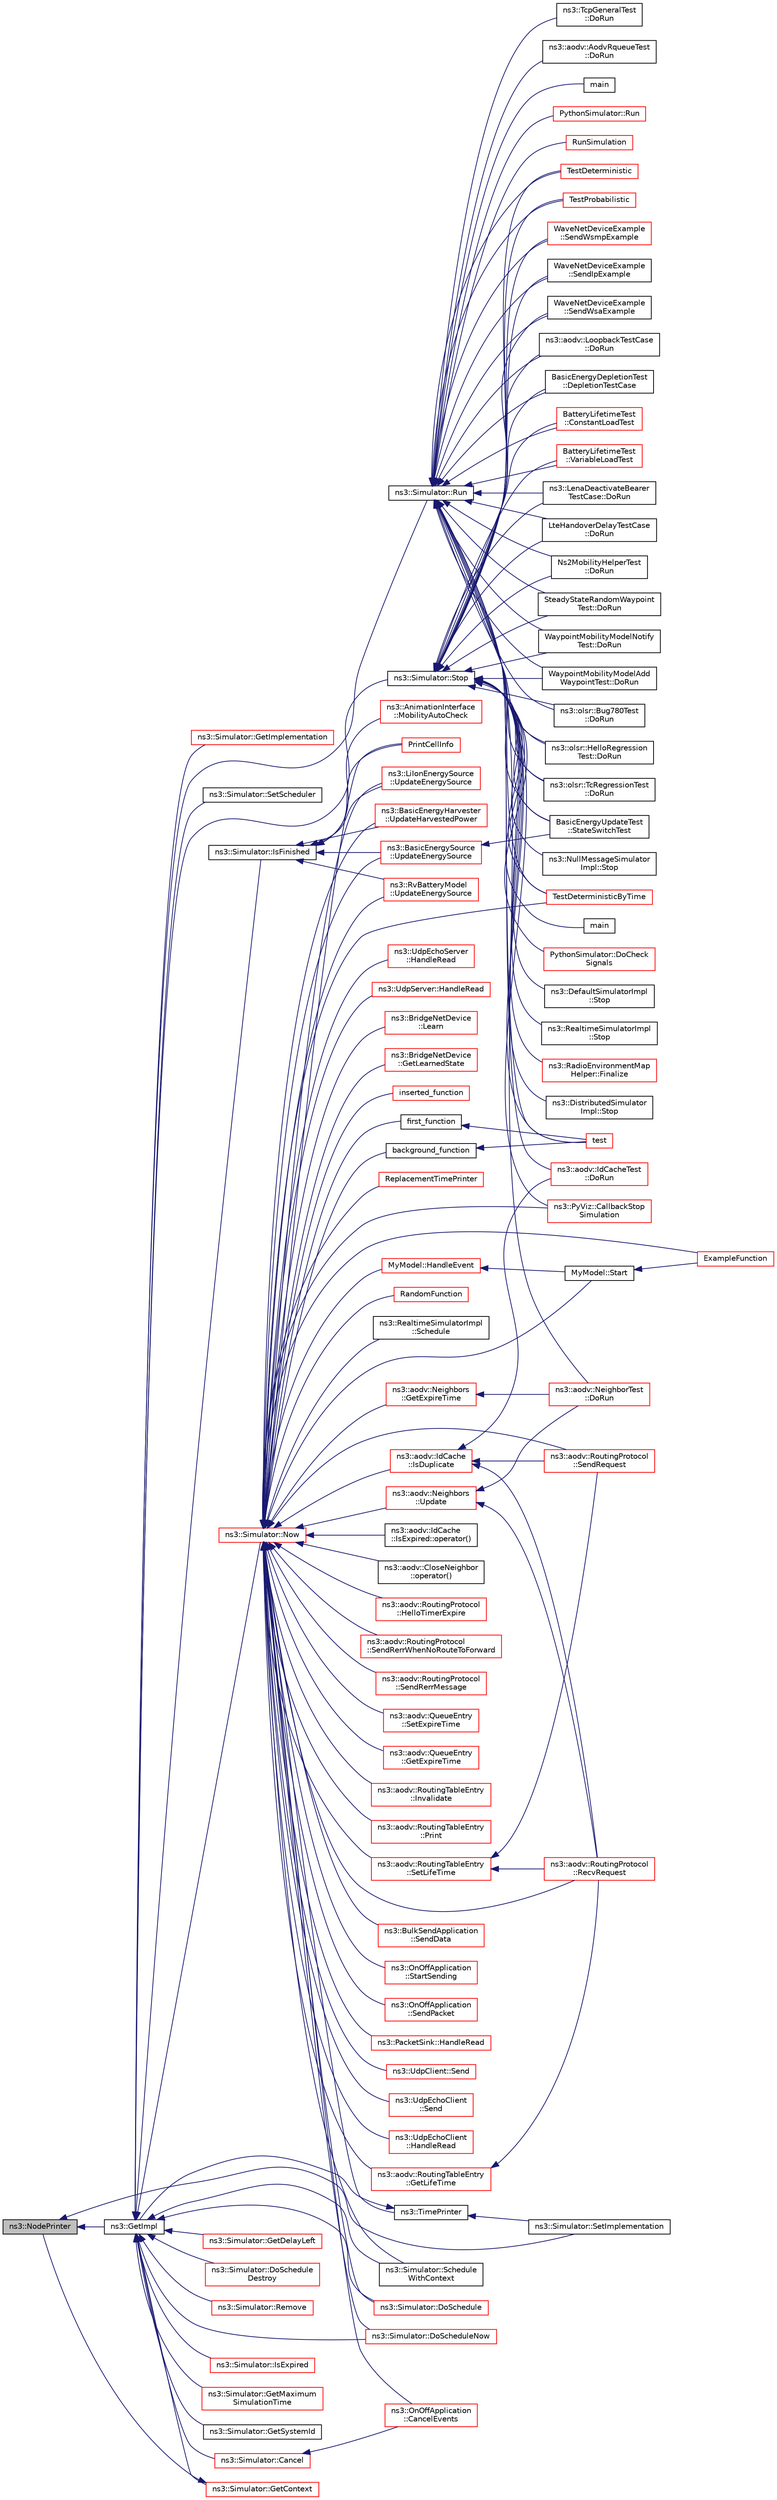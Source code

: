 digraph "ns3::NodePrinter"
{
  edge [fontname="Helvetica",fontsize="10",labelfontname="Helvetica",labelfontsize="10"];
  node [fontname="Helvetica",fontsize="10",shape=record];
  rankdir="LR";
  Node1 [label="ns3::NodePrinter",height=0.2,width=0.4,color="black", fillcolor="grey75", style="filled", fontcolor="black"];
  Node1 -> Node2 [dir="back",color="midnightblue",fontsize="10",style="solid"];
  Node2 [label="ns3::GetImpl",height=0.2,width=0.4,color="black", fillcolor="white", style="filled",URL="$d4/d8b/group__simulator.html#ga42eb4eddad41528d4d99794a3dae3fd0",tooltip="Get the SimulatorImpl singleton. "];
  Node2 -> Node3 [dir="back",color="midnightblue",fontsize="10",style="solid"];
  Node3 [label="ns3::Simulator::SetScheduler",height=0.2,width=0.4,color="black", fillcolor="white", style="filled",URL="$d7/deb/classns3_1_1Simulator.html#a926ae3f3fc64b7ca23460a0bae02acd4",tooltip="Set the scheduler type with an ObjectFactory. "];
  Node2 -> Node4 [dir="back",color="midnightblue",fontsize="10",style="solid"];
  Node4 [label="ns3::Simulator::IsFinished",height=0.2,width=0.4,color="black", fillcolor="white", style="filled",URL="$d7/deb/classns3_1_1Simulator.html#aa8c662d04480705d09b3d65b4dea9d2f"];
  Node4 -> Node5 [dir="back",color="midnightblue",fontsize="10",style="solid"];
  Node5 [label="PrintCellInfo",height=0.2,width=0.4,color="red", fillcolor="white", style="filled",URL="$df/d15/examples_2li-ion-energy-source_8cc.html#a5a233214e03143292862c2a936b073eb"];
  Node4 -> Node6 [dir="back",color="midnightblue",fontsize="10",style="solid"];
  Node6 [label="ns3::LiIonEnergySource\l::UpdateEnergySource",height=0.2,width=0.4,color="red", fillcolor="white", style="filled",URL="$dd/d9d/classns3_1_1LiIonEnergySource.html#a189ac70234f5af2d1b1457ea43bd1b9f"];
  Node4 -> Node7 [dir="back",color="midnightblue",fontsize="10",style="solid"];
  Node7 [label="ns3::BasicEnergyHarvester\l::UpdateHarvestedPower",height=0.2,width=0.4,color="red", fillcolor="white", style="filled",URL="$d5/df9/classns3_1_1BasicEnergyHarvester.html#aa1a0d934e9024f469a6b06b3b960f34e"];
  Node4 -> Node8 [dir="back",color="midnightblue",fontsize="10",style="solid"];
  Node8 [label="ns3::BasicEnergySource\l::UpdateEnergySource",height=0.2,width=0.4,color="red", fillcolor="white", style="filled",URL="$d1/db4/classns3_1_1BasicEnergySource.html#a184cad1de97de7162e18f976d987bdaf"];
  Node8 -> Node9 [dir="back",color="midnightblue",fontsize="10",style="solid"];
  Node9 [label="BasicEnergyUpdateTest\l::StateSwitchTest",height=0.2,width=0.4,color="black", fillcolor="white", style="filled",URL="$d5/de0/classBasicEnergyUpdateTest.html#aebdf7df054db21ed34826ccdf208f6a6"];
  Node4 -> Node10 [dir="back",color="midnightblue",fontsize="10",style="solid"];
  Node10 [label="ns3::RvBatteryModel\l::UpdateEnergySource",height=0.2,width=0.4,color="red", fillcolor="white", style="filled",URL="$db/db8/classns3_1_1RvBatteryModel.html#ac0885eeb1b510ffe52531e7e68039d3e"];
  Node4 -> Node11 [dir="back",color="midnightblue",fontsize="10",style="solid"];
  Node11 [label="ns3::AnimationInterface\l::MobilityAutoCheck",height=0.2,width=0.4,color="red", fillcolor="white", style="filled",URL="$d6/d1a/classns3_1_1AnimationInterface.html#a23e31bf019017e94d49dd139718e93f4",tooltip="Mobility auto check function. "];
  Node2 -> Node12 [dir="back",color="midnightblue",fontsize="10",style="solid"];
  Node12 [label="ns3::Simulator::Run",height=0.2,width=0.4,color="black", fillcolor="white", style="filled",URL="$d7/deb/classns3_1_1Simulator.html#a84be982e6d03b62c3dc3303c75a9b909"];
  Node12 -> Node13 [dir="back",color="midnightblue",fontsize="10",style="solid"];
  Node13 [label="ns3::aodv::IdCacheTest\l::DoRun",height=0.2,width=0.4,color="red", fillcolor="white", style="filled",URL="$d7/d70/classns3_1_1aodv_1_1IdCacheTest.html#af48af2859e1e63cf946df38906f4d7a2",tooltip="Implementation to actually run this TestCase. "];
  Node12 -> Node14 [dir="back",color="midnightblue",fontsize="10",style="solid"];
  Node14 [label="ns3::aodv::NeighborTest\l::DoRun",height=0.2,width=0.4,color="red", fillcolor="white", style="filled",URL="$d0/d15/structns3_1_1aodv_1_1NeighborTest.html#aeb957b7644d6c77f5d0d43d2c160897f",tooltip="Implementation to actually run this TestCase. "];
  Node12 -> Node15 [dir="back",color="midnightblue",fontsize="10",style="solid"];
  Node15 [label="ns3::aodv::AodvRqueueTest\l::DoRun",height=0.2,width=0.4,color="black", fillcolor="white", style="filled",URL="$d3/d00/structns3_1_1aodv_1_1AodvRqueueTest.html#a7ec6b59547d19f9c08f2dcff06eecae3",tooltip="Implementation to actually run this TestCase. "];
  Node12 -> Node16 [dir="back",color="midnightblue",fontsize="10",style="solid"];
  Node16 [label="ns3::aodv::LoopbackTestCase\l::DoRun",height=0.2,width=0.4,color="black", fillcolor="white", style="filled",URL="$d2/d8c/classns3_1_1aodv_1_1LoopbackTestCase.html#aa4ecd46f743a971813870cff58563eab",tooltip="Implementation to actually run this TestCase. "];
  Node12 -> Node17 [dir="back",color="midnightblue",fontsize="10",style="solid"];
  Node17 [label="main",height=0.2,width=0.4,color="black", fillcolor="white", style="filled",URL="$d0/d88/csma-bridge-one-hop_8cc.html#a0ddf1224851353fc92bfbff6f499fa97"];
  Node12 -> Node18 [dir="back",color="midnightblue",fontsize="10",style="solid"];
  Node18 [label="PythonSimulator::Run",height=0.2,width=0.4,color="red", fillcolor="white", style="filled",URL="$d7/d8a/classPythonSimulator.html#ab712f4079b2b054f2ddc2ba57d840c18"];
  Node12 -> Node19 [dir="back",color="midnightblue",fontsize="10",style="solid"];
  Node19 [label="test",height=0.2,width=0.4,color="red", fillcolor="white", style="filled",URL="$d2/def/main-test-sync_8cc.html#a708a4c1a4d0c4acc4c447310dd4db27f"];
  Node12 -> Node9 [dir="back",color="midnightblue",fontsize="10",style="solid"];
  Node12 -> Node20 [dir="back",color="midnightblue",fontsize="10",style="solid"];
  Node20 [label="BasicEnergyDepletionTest\l::DepletionTestCase",height=0.2,width=0.4,color="black", fillcolor="white", style="filled",URL="$d0/d83/classBasicEnergyDepletionTest.html#a933f0ff2e50a5dc64b4312619405a05a"];
  Node12 -> Node21 [dir="back",color="midnightblue",fontsize="10",style="solid"];
  Node21 [label="BatteryLifetimeTest\l::ConstantLoadTest",height=0.2,width=0.4,color="red", fillcolor="white", style="filled",URL="$dd/d15/classBatteryLifetimeTest.html#a5cfb6c588872035454feb525491b1d52"];
  Node12 -> Node22 [dir="back",color="midnightblue",fontsize="10",style="solid"];
  Node22 [label="BatteryLifetimeTest\l::VariableLoadTest",height=0.2,width=0.4,color="red", fillcolor="white", style="filled",URL="$dd/d15/classBatteryLifetimeTest.html#aa6d0fb55387831f97d9834c47abfd669"];
  Node12 -> Node23 [dir="back",color="midnightblue",fontsize="10",style="solid"];
  Node23 [label="RunSimulation",height=0.2,width=0.4,color="red", fillcolor="white", style="filled",URL="$d9/d41/main-simple_8cc.html#aae4a035f2107d100249164fe508bac66"];
  Node12 -> Node24 [dir="back",color="midnightblue",fontsize="10",style="solid"];
  Node24 [label="ns3::TcpGeneralTest\l::DoRun",height=0.2,width=0.4,color="black", fillcolor="white", style="filled",URL="$d2/dfd/classns3_1_1TcpGeneralTest.html#a79f00453e60b95fcf8d22757593f5ed3",tooltip="Execute the tcp test. "];
  Node12 -> Node25 [dir="back",color="midnightblue",fontsize="10",style="solid"];
  Node25 [label="ns3::LenaDeactivateBearer\lTestCase::DoRun",height=0.2,width=0.4,color="black", fillcolor="white", style="filled",URL="$d4/d2f/classns3_1_1LenaDeactivateBearerTestCase.html#a214d777e46f96b701efdfd360871f53f",tooltip="Implementation to actually run this TestCase. "];
  Node12 -> Node26 [dir="back",color="midnightblue",fontsize="10",style="solid"];
  Node26 [label="LteHandoverDelayTestCase\l::DoRun",height=0.2,width=0.4,color="black", fillcolor="white", style="filled",URL="$d8/dde/classLteHandoverDelayTestCase.html#a2e5214b6dd2249de91ba0aa326b8c97d",tooltip="Implementation to actually run this TestCase. "];
  Node12 -> Node27 [dir="back",color="midnightblue",fontsize="10",style="solid"];
  Node27 [label="Ns2MobilityHelperTest\l::DoRun",height=0.2,width=0.4,color="black", fillcolor="white", style="filled",URL="$d8/da7/classNs2MobilityHelperTest.html#aa79cdb96d0a0882645114e6a088e8d60",tooltip="Go. "];
  Node12 -> Node28 [dir="back",color="midnightblue",fontsize="10",style="solid"];
  Node28 [label="SteadyStateRandomWaypoint\lTest::DoRun",height=0.2,width=0.4,color="black", fillcolor="white", style="filled",URL="$db/d67/classSteadyStateRandomWaypointTest.html#a06b559358eab241daa3a937a038729df",tooltip="Implementation to actually run this TestCase. "];
  Node12 -> Node29 [dir="back",color="midnightblue",fontsize="10",style="solid"];
  Node29 [label="WaypointMobilityModelNotify\lTest::DoRun",height=0.2,width=0.4,color="black", fillcolor="white", style="filled",URL="$d6/df3/classWaypointMobilityModelNotifyTest.html#a3806dd9c9361141fade8ce51021e33ff",tooltip="Implementation to actually run this TestCase. "];
  Node12 -> Node30 [dir="back",color="midnightblue",fontsize="10",style="solid"];
  Node30 [label="WaypointMobilityModelAdd\lWaypointTest::DoRun",height=0.2,width=0.4,color="black", fillcolor="white", style="filled",URL="$d7/d3d/classWaypointMobilityModelAddWaypointTest.html#afab2502065d56508a1c71a8c78115c25",tooltip="Implementation to actually run this TestCase. "];
  Node12 -> Node31 [dir="back",color="midnightblue",fontsize="10",style="solid"];
  Node31 [label="ns3::olsr::Bug780Test\l::DoRun",height=0.2,width=0.4,color="black", fillcolor="white", style="filled",URL="$d9/d95/classns3_1_1olsr_1_1Bug780Test.html#aea2f01c8e6af5f1363b67a23ccaaf030",tooltip="Go. "];
  Node12 -> Node32 [dir="back",color="midnightblue",fontsize="10",style="solid"];
  Node32 [label="ns3::olsr::HelloRegression\lTest::DoRun",height=0.2,width=0.4,color="black", fillcolor="white", style="filled",URL="$de/dad/classns3_1_1olsr_1_1HelloRegressionTest.html#a469da2871e46fb6d56da5820f5aa1982",tooltip="Go. "];
  Node12 -> Node33 [dir="back",color="midnightblue",fontsize="10",style="solid"];
  Node33 [label="ns3::olsr::TcRegressionTest\l::DoRun",height=0.2,width=0.4,color="black", fillcolor="white", style="filled",URL="$dd/dcb/classns3_1_1olsr_1_1TcRegressionTest.html#ab3215c11b0586486c641af620fb1bc0b",tooltip="Go. "];
  Node12 -> Node34 [dir="back",color="midnightblue",fontsize="10",style="solid"];
  Node34 [label="TestDeterministic",height=0.2,width=0.4,color="red", fillcolor="white", style="filled",URL="$d3/d63/main-propagation-loss_8cc.html#a4e5137292d7c72e9726190680c642e7d"];
  Node12 -> Node35 [dir="back",color="midnightblue",fontsize="10",style="solid"];
  Node35 [label="TestProbabilistic",height=0.2,width=0.4,color="red", fillcolor="white", style="filled",URL="$d3/d63/main-propagation-loss_8cc.html#a2c280e21b5e273cca8f71b0f167e034f"];
  Node12 -> Node36 [dir="back",color="midnightblue",fontsize="10",style="solid"];
  Node36 [label="TestDeterministicByTime",height=0.2,width=0.4,color="red", fillcolor="white", style="filled",URL="$d3/d63/main-propagation-loss_8cc.html#a093207d9d8a33b2bfc987434a52eeecc"];
  Node12 -> Node37 [dir="back",color="midnightblue",fontsize="10",style="solid"];
  Node37 [label="WaveNetDeviceExample\l::SendWsmpExample",height=0.2,width=0.4,color="red", fillcolor="white", style="filled",URL="$d2/dcc/classWaveNetDeviceExample.html#ad36808acd544ff68268912c9386213fe",tooltip="Send WSMP example function. "];
  Node12 -> Node38 [dir="back",color="midnightblue",fontsize="10",style="solid"];
  Node38 [label="WaveNetDeviceExample\l::SendIpExample",height=0.2,width=0.4,color="black", fillcolor="white", style="filled",URL="$d2/dcc/classWaveNetDeviceExample.html#a97da76e52cd76f5054e8c92cfae01a9e",tooltip="Send IP example function. "];
  Node12 -> Node39 [dir="back",color="midnightblue",fontsize="10",style="solid"];
  Node39 [label="WaveNetDeviceExample\l::SendWsaExample",height=0.2,width=0.4,color="black", fillcolor="white", style="filled",URL="$d2/dcc/classWaveNetDeviceExample.html#ac1725733b797a26cd3655b58adad965e",tooltip="Send WSA example. "];
  Node2 -> Node40 [dir="back",color="midnightblue",fontsize="10",style="solid"];
  Node40 [label="ns3::Simulator::Stop",height=0.2,width=0.4,color="black", fillcolor="white", style="filled",URL="$d7/deb/classns3_1_1Simulator.html#a2335ba5b62e9066e893fecb21b7f6afd"];
  Node40 -> Node16 [dir="back",color="midnightblue",fontsize="10",style="solid"];
  Node40 -> Node41 [dir="back",color="midnightblue",fontsize="10",style="solid"];
  Node41 [label="main",height=0.2,width=0.4,color="black", fillcolor="white", style="filled",URL="$dd/da4/brite-generic-example_8cc.html#a0ddf1224851353fc92bfbff6f499fa97"];
  Node40 -> Node42 [dir="back",color="midnightblue",fontsize="10",style="solid"];
  Node42 [label="PythonSimulator::DoCheck\lSignals",height=0.2,width=0.4,color="red", fillcolor="white", style="filled",URL="$d7/d8a/classPythonSimulator.html#ae490c91afff98be992a5b45ee216ce4a"];
  Node40 -> Node19 [dir="back",color="midnightblue",fontsize="10",style="solid"];
  Node40 -> Node43 [dir="back",color="midnightblue",fontsize="10",style="solid"];
  Node43 [label="ns3::DefaultSimulatorImpl\l::Stop",height=0.2,width=0.4,color="black", fillcolor="white", style="filled",URL="$de/d04/classns3_1_1DefaultSimulatorImpl.html#a2fbb62a5fc30f2bc09fe68a6346eab79"];
  Node40 -> Node44 [dir="back",color="midnightblue",fontsize="10",style="solid"];
  Node44 [label="ns3::RealtimeSimulatorImpl\l::Stop",height=0.2,width=0.4,color="black", fillcolor="white", style="filled",URL="$da/d73/classns3_1_1RealtimeSimulatorImpl.html#a771b84498d01a1be74a21a8058d9481c"];
  Node40 -> Node9 [dir="back",color="midnightblue",fontsize="10",style="solid"];
  Node40 -> Node20 [dir="back",color="midnightblue",fontsize="10",style="solid"];
  Node40 -> Node21 [dir="back",color="midnightblue",fontsize="10",style="solid"];
  Node40 -> Node22 [dir="back",color="midnightblue",fontsize="10",style="solid"];
  Node40 -> Node45 [dir="back",color="midnightblue",fontsize="10",style="solid"];
  Node45 [label="ns3::RadioEnvironmentMap\lHelper::Finalize",height=0.2,width=0.4,color="red", fillcolor="white", style="filled",URL="$de/d0e/classns3_1_1RadioEnvironmentMapHelper.html#a8788344609c6baed271618f06a33f3f9",tooltip="Called when the map generation procedure has been completed. "];
  Node40 -> Node25 [dir="back",color="midnightblue",fontsize="10",style="solid"];
  Node40 -> Node26 [dir="back",color="midnightblue",fontsize="10",style="solid"];
  Node40 -> Node27 [dir="back",color="midnightblue",fontsize="10",style="solid"];
  Node40 -> Node28 [dir="back",color="midnightblue",fontsize="10",style="solid"];
  Node40 -> Node29 [dir="back",color="midnightblue",fontsize="10",style="solid"];
  Node40 -> Node30 [dir="back",color="midnightblue",fontsize="10",style="solid"];
  Node40 -> Node46 [dir="back",color="midnightblue",fontsize="10",style="solid"];
  Node46 [label="ns3::DistributedSimulator\lImpl::Stop",height=0.2,width=0.4,color="black", fillcolor="white", style="filled",URL="$d7/df7/classns3_1_1DistributedSimulatorImpl.html#ac5c3ff4918441cb0671ecd8d5d54d7df"];
  Node40 -> Node47 [dir="back",color="midnightblue",fontsize="10",style="solid"];
  Node47 [label="ns3::NullMessageSimulator\lImpl::Stop",height=0.2,width=0.4,color="black", fillcolor="white", style="filled",URL="$db/dea/classns3_1_1NullMessageSimulatorImpl.html#a1216d19d0217c35d58704f64ae728c13"];
  Node40 -> Node31 [dir="back",color="midnightblue",fontsize="10",style="solid"];
  Node40 -> Node32 [dir="back",color="midnightblue",fontsize="10",style="solid"];
  Node40 -> Node33 [dir="back",color="midnightblue",fontsize="10",style="solid"];
  Node40 -> Node34 [dir="back",color="midnightblue",fontsize="10",style="solid"];
  Node40 -> Node35 [dir="back",color="midnightblue",fontsize="10",style="solid"];
  Node40 -> Node36 [dir="back",color="midnightblue",fontsize="10",style="solid"];
  Node40 -> Node48 [dir="back",color="midnightblue",fontsize="10",style="solid"];
  Node48 [label="ns3::PyViz::CallbackStop\lSimulation",height=0.2,width=0.4,color="red", fillcolor="white", style="filled",URL="$db/d7c/classns3_1_1PyViz.html#ad9baca9400bd2b9bc910539312550b5c",tooltip="stop simulation callback function "];
  Node40 -> Node37 [dir="back",color="midnightblue",fontsize="10",style="solid"];
  Node40 -> Node38 [dir="back",color="midnightblue",fontsize="10",style="solid"];
  Node40 -> Node39 [dir="back",color="midnightblue",fontsize="10",style="solid"];
  Node2 -> Node49 [dir="back",color="midnightblue",fontsize="10",style="solid"];
  Node49 [label="ns3::Simulator::Now",height=0.2,width=0.4,color="red", fillcolor="white", style="filled",URL="$d7/deb/classns3_1_1Simulator.html#ac3178fa975b419f7875e7105be122800"];
  Node49 -> Node50 [dir="back",color="midnightblue",fontsize="10",style="solid"];
  Node50 [label="ns3::aodv::IdCache\l::IsDuplicate",height=0.2,width=0.4,color="red", fillcolor="white", style="filled",URL="$d4/d92/classns3_1_1aodv_1_1IdCache.html#a6f32458e4f47ab3d977d8c81742b172c",tooltip="Check that entry (addr, id) exists in cache. Add entry, if it doesn&#39;t exist. "];
  Node50 -> Node51 [dir="back",color="midnightblue",fontsize="10",style="solid"];
  Node51 [label="ns3::aodv::RoutingProtocol\l::SendRequest",height=0.2,width=0.4,color="red", fillcolor="white", style="filled",URL="$db/dd0/classns3_1_1aodv_1_1RoutingProtocol.html#a483f8df4d7855b2a71e506f665ca0828",tooltip="Send RREQ. "];
  Node50 -> Node52 [dir="back",color="midnightblue",fontsize="10",style="solid"];
  Node52 [label="ns3::aodv::RoutingProtocol\l::RecvRequest",height=0.2,width=0.4,color="red", fillcolor="white", style="filled",URL="$db/dd0/classns3_1_1aodv_1_1RoutingProtocol.html#adc8555f0e1e8ba05ea80a412b412d064",tooltip="Receive RREQ. "];
  Node50 -> Node13 [dir="back",color="midnightblue",fontsize="10",style="solid"];
  Node49 -> Node53 [dir="back",color="midnightblue",fontsize="10",style="solid"];
  Node53 [label="ns3::aodv::IdCache\l::IsExpired::operator()",height=0.2,width=0.4,color="black", fillcolor="white", style="filled",URL="$dd/db8/structns3_1_1aodv_1_1IdCache_1_1IsExpired.html#a0b3a20e3b5caba41ac616c638e46b654"];
  Node49 -> Node54 [dir="back",color="midnightblue",fontsize="10",style="solid"];
  Node54 [label="ns3::aodv::Neighbors\l::GetExpireTime",height=0.2,width=0.4,color="red", fillcolor="white", style="filled",URL="$d7/d21/classns3_1_1aodv_1_1Neighbors.html#a08811b3c7cfcc0a152a05d2d582ea6eb",tooltip="Return expire time for neighbor node with address addr, if exists, else return 0. ..."];
  Node54 -> Node14 [dir="back",color="midnightblue",fontsize="10",style="solid"];
  Node49 -> Node55 [dir="back",color="midnightblue",fontsize="10",style="solid"];
  Node55 [label="ns3::aodv::Neighbors\l::Update",height=0.2,width=0.4,color="red", fillcolor="white", style="filled",URL="$d7/d21/classns3_1_1aodv_1_1Neighbors.html#a88577f05c06fbff8cf9ed281e9077f6e",tooltip="Update expire time for entry with address addr, if it exists, else add new entry. ..."];
  Node55 -> Node52 [dir="back",color="midnightblue",fontsize="10",style="solid"];
  Node55 -> Node14 [dir="back",color="midnightblue",fontsize="10",style="solid"];
  Node49 -> Node56 [dir="back",color="midnightblue",fontsize="10",style="solid"];
  Node56 [label="ns3::aodv::CloseNeighbor\l::operator()",height=0.2,width=0.4,color="black", fillcolor="white", style="filled",URL="$db/d80/structns3_1_1aodv_1_1CloseNeighbor.html#a1d20d60ac0f7d92abed2f4d4cae66aa1"];
  Node49 -> Node51 [dir="back",color="midnightblue",fontsize="10",style="solid"];
  Node49 -> Node52 [dir="back",color="midnightblue",fontsize="10",style="solid"];
  Node49 -> Node57 [dir="back",color="midnightblue",fontsize="10",style="solid"];
  Node57 [label="ns3::aodv::RoutingProtocol\l::HelloTimerExpire",height=0.2,width=0.4,color="red", fillcolor="white", style="filled",URL="$db/dd0/classns3_1_1aodv_1_1RoutingProtocol.html#a4dc002f2942cbcf436d16183c1c71f10",tooltip="Schedule next send of hello message. "];
  Node49 -> Node58 [dir="back",color="midnightblue",fontsize="10",style="solid"];
  Node58 [label="ns3::aodv::RoutingProtocol\l::SendRerrWhenNoRouteToForward",height=0.2,width=0.4,color="red", fillcolor="white", style="filled",URL="$db/dd0/classns3_1_1aodv_1_1RoutingProtocol.html#aa8b4c8c3811348aa19e76218523796af"];
  Node49 -> Node59 [dir="back",color="midnightblue",fontsize="10",style="solid"];
  Node59 [label="ns3::aodv::RoutingProtocol\l::SendRerrMessage",height=0.2,width=0.4,color="red", fillcolor="white", style="filled",URL="$db/dd0/classns3_1_1aodv_1_1RoutingProtocol.html#abc216040fe7b7ac100ea7bf2ce9a0bdb",tooltip="Forward RERR. "];
  Node49 -> Node60 [dir="back",color="midnightblue",fontsize="10",style="solid"];
  Node60 [label="ns3::aodv::QueueEntry\l::SetExpireTime",height=0.2,width=0.4,color="red", fillcolor="white", style="filled",URL="$df/da1/classns3_1_1aodv_1_1QueueEntry.html#aa1837744c201bb1c76532ac6b8c916e8"];
  Node49 -> Node61 [dir="back",color="midnightblue",fontsize="10",style="solid"];
  Node61 [label="ns3::aodv::QueueEntry\l::GetExpireTime",height=0.2,width=0.4,color="red", fillcolor="white", style="filled",URL="$df/da1/classns3_1_1aodv_1_1QueueEntry.html#a4708195804d9c474a20e4e581a814622"];
  Node49 -> Node62 [dir="back",color="midnightblue",fontsize="10",style="solid"];
  Node62 [label="ns3::aodv::RoutingTableEntry\l::Invalidate",height=0.2,width=0.4,color="red", fillcolor="white", style="filled",URL="$d7/d69/classns3_1_1aodv_1_1RoutingTableEntry.html#a828a495f05feac45830d398ad0704e5f",tooltip="Mark entry as \"down\" (i.e. disable it) "];
  Node49 -> Node63 [dir="back",color="midnightblue",fontsize="10",style="solid"];
  Node63 [label="ns3::aodv::RoutingTableEntry\l::Print",height=0.2,width=0.4,color="red", fillcolor="white", style="filled",URL="$d7/d69/classns3_1_1aodv_1_1RoutingTableEntry.html#abe0a4cb20972ee53d3d6032e3af42d8a"];
  Node49 -> Node64 [dir="back",color="midnightblue",fontsize="10",style="solid"];
  Node64 [label="ns3::aodv::RoutingTableEntry\l::SetLifeTime",height=0.2,width=0.4,color="red", fillcolor="white", style="filled",URL="$d7/d69/classns3_1_1aodv_1_1RoutingTableEntry.html#a4ae3e687225c45915155b4e7f0f76b53"];
  Node64 -> Node51 [dir="back",color="midnightblue",fontsize="10",style="solid"];
  Node64 -> Node52 [dir="back",color="midnightblue",fontsize="10",style="solid"];
  Node49 -> Node65 [dir="back",color="midnightblue",fontsize="10",style="solid"];
  Node65 [label="ns3::aodv::RoutingTableEntry\l::GetLifeTime",height=0.2,width=0.4,color="red", fillcolor="white", style="filled",URL="$d7/d69/classns3_1_1aodv_1_1RoutingTableEntry.html#a342145eb4c5e8300a3895028f7915a74"];
  Node65 -> Node52 [dir="back",color="midnightblue",fontsize="10",style="solid"];
  Node49 -> Node66 [dir="back",color="midnightblue",fontsize="10",style="solid"];
  Node66 [label="ns3::BulkSendApplication\l::SendData",height=0.2,width=0.4,color="red", fillcolor="white", style="filled",URL="$de/dc0/classns3_1_1BulkSendApplication.html#afada5c9e192f74cce5eb7f99595d60da",tooltip="Send data until the L4 transmission buffer is full. "];
  Node49 -> Node67 [dir="back",color="midnightblue",fontsize="10",style="solid"];
  Node67 [label="ns3::OnOffApplication\l::CancelEvents",height=0.2,width=0.4,color="red", fillcolor="white", style="filled",URL="$dc/d04/classns3_1_1OnOffApplication.html#afb253c6f54b73e7ca4599ad5541bce5c",tooltip="Cancel all pending events. "];
  Node49 -> Node68 [dir="back",color="midnightblue",fontsize="10",style="solid"];
  Node68 [label="ns3::OnOffApplication\l::StartSending",height=0.2,width=0.4,color="red", fillcolor="white", style="filled",URL="$dc/d04/classns3_1_1OnOffApplication.html#ac3d42b6fa582b938e0197c1b8c015583",tooltip="Start an On period. "];
  Node49 -> Node69 [dir="back",color="midnightblue",fontsize="10",style="solid"];
  Node69 [label="ns3::OnOffApplication\l::SendPacket",height=0.2,width=0.4,color="red", fillcolor="white", style="filled",URL="$dc/d04/classns3_1_1OnOffApplication.html#afe6fb4d4e772370c797b722dbe6f7e3f",tooltip="Send a packet. "];
  Node49 -> Node70 [dir="back",color="midnightblue",fontsize="10",style="solid"];
  Node70 [label="ns3::PacketSink::HandleRead",height=0.2,width=0.4,color="red", fillcolor="white", style="filled",URL="$d9/dcb/classns3_1_1PacketSink.html#a6bffa1d7397f8aa2588a19686301de55",tooltip="Handle a packet received by the application. "];
  Node49 -> Node71 [dir="back",color="midnightblue",fontsize="10",style="solid"];
  Node71 [label="ns3::UdpClient::Send",height=0.2,width=0.4,color="red", fillcolor="white", style="filled",URL="$de/da9/classns3_1_1UdpClient.html#a1f30c47c9851f26913dbff4560979868",tooltip="Send a packet. "];
  Node49 -> Node72 [dir="back",color="midnightblue",fontsize="10",style="solid"];
  Node72 [label="ns3::UdpEchoClient\l::Send",height=0.2,width=0.4,color="red", fillcolor="white", style="filled",URL="$de/d6b/classns3_1_1UdpEchoClient.html#acdbfd43efe67c30d2eb0b92a8dcbcdde",tooltip="Send a packet. "];
  Node49 -> Node73 [dir="back",color="midnightblue",fontsize="10",style="solid"];
  Node73 [label="ns3::UdpEchoClient\l::HandleRead",height=0.2,width=0.4,color="red", fillcolor="white", style="filled",URL="$de/d6b/classns3_1_1UdpEchoClient.html#a44ea5f4d53219277cde466b9141d0d12",tooltip="Handle a packet reception. "];
  Node49 -> Node74 [dir="back",color="midnightblue",fontsize="10",style="solid"];
  Node74 [label="ns3::UdpEchoServer\l::HandleRead",height=0.2,width=0.4,color="red", fillcolor="white", style="filled",URL="$df/dc8/classns3_1_1UdpEchoServer.html#adcb6eb00f837652d738d2357ef7c11a3",tooltip="Handle a packet reception. "];
  Node49 -> Node75 [dir="back",color="midnightblue",fontsize="10",style="solid"];
  Node75 [label="ns3::UdpServer::HandleRead",height=0.2,width=0.4,color="red", fillcolor="white", style="filled",URL="$d0/d90/classns3_1_1UdpServer.html#a65a01672657a4a49f65cd3c3bb1ee420",tooltip="Handle a packet reception. "];
  Node49 -> Node76 [dir="back",color="midnightblue",fontsize="10",style="solid"];
  Node76 [label="ns3::BridgeNetDevice\l::Learn",height=0.2,width=0.4,color="red", fillcolor="white", style="filled",URL="$d9/d8d/classns3_1_1BridgeNetDevice.html#a9e0a97f4e3b3aa2cd1a3516cb739f721",tooltip="Learns the port a MAC address is sending from. "];
  Node49 -> Node77 [dir="back",color="midnightblue",fontsize="10",style="solid"];
  Node77 [label="ns3::BridgeNetDevice\l::GetLearnedState",height=0.2,width=0.4,color="red", fillcolor="white", style="filled",URL="$d9/d8d/classns3_1_1BridgeNetDevice.html#a944d20ca7524ef699812e653670407b6",tooltip="Gets the port associated to a source address. "];
  Node49 -> Node78 [dir="back",color="midnightblue",fontsize="10",style="solid"];
  Node78 [label="inserted_function",height=0.2,width=0.4,color="red", fillcolor="white", style="filled",URL="$d2/def/main-test-sync_8cc.html#a9b03c33f77fcea8b7888887fed6aa11f"];
  Node49 -> Node79 [dir="back",color="midnightblue",fontsize="10",style="solid"];
  Node79 [label="background_function",height=0.2,width=0.4,color="black", fillcolor="white", style="filled",URL="$d2/def/main-test-sync_8cc.html#afeb997847681305e1f5fd01776870464"];
  Node79 -> Node19 [dir="back",color="midnightblue",fontsize="10",style="solid"];
  Node49 -> Node80 [dir="back",color="midnightblue",fontsize="10",style="solid"];
  Node80 [label="first_function",height=0.2,width=0.4,color="black", fillcolor="white", style="filled",URL="$d2/def/main-test-sync_8cc.html#aa009afa571d9f2b4edbeeb80fb22fca3"];
  Node80 -> Node19 [dir="back",color="midnightblue",fontsize="10",style="solid"];
  Node49 -> Node81 [dir="back",color="midnightblue",fontsize="10",style="solid"];
  Node81 [label="ReplacementTimePrinter",height=0.2,width=0.4,color="red", fillcolor="white", style="filled",URL="$dd/d8e/sample-log-time-format_8cc.html#a88ecb1122aacd8f4e9f8a7c8319dc180"];
  Node49 -> Node82 [dir="back",color="midnightblue",fontsize="10",style="solid"];
  Node82 [label="MyModel::Start",height=0.2,width=0.4,color="black", fillcolor="white", style="filled",URL="$d5/da6/classMyModel.html#abf08683668663b0613f41d5528c9fb78"];
  Node82 -> Node83 [dir="back",color="midnightblue",fontsize="10",style="solid"];
  Node83 [label="ExampleFunction",height=0.2,width=0.4,color="red", fillcolor="white", style="filled",URL="$da/d5a/sample-simulator_8cc.html#a445145225afdfd0a7f9ec1780b5cd49d"];
  Node49 -> Node84 [dir="back",color="midnightblue",fontsize="10",style="solid"];
  Node84 [label="MyModel::HandleEvent",height=0.2,width=0.4,color="red", fillcolor="white", style="filled",URL="$d5/da6/classMyModel.html#ab922ec537229c1478f22fdca05410f29"];
  Node84 -> Node82 [dir="back",color="midnightblue",fontsize="10",style="solid"];
  Node49 -> Node83 [dir="back",color="midnightblue",fontsize="10",style="solid"];
  Node49 -> Node85 [dir="back",color="midnightblue",fontsize="10",style="solid"];
  Node85 [label="RandomFunction",height=0.2,width=0.4,color="red", fillcolor="white", style="filled",URL="$da/d5a/sample-simulator_8cc.html#a935efb5a8a96132ec1ba8bd67487b97b"];
  Node49 -> Node86 [dir="back",color="midnightblue",fontsize="10",style="solid"];
  Node86 [label="ns3::RealtimeSimulatorImpl\l::Schedule",height=0.2,width=0.4,color="black", fillcolor="white", style="filled",URL="$da/d73/classns3_1_1RealtimeSimulatorImpl.html#a2ff9f754084280c9f478cc7028cce3bf"];
  Node49 -> Node87 [dir="back",color="midnightblue",fontsize="10",style="solid"];
  Node87 [label="ns3::TimePrinter",height=0.2,width=0.4,color="black", fillcolor="white", style="filled",URL="$d8/dff/group__logging.html#gaaad3642e8247a056cd83001d805b0812"];
  Node87 -> Node2 [dir="back",color="midnightblue",fontsize="10",style="solid"];
  Node87 -> Node88 [dir="back",color="midnightblue",fontsize="10",style="solid"];
  Node88 [label="ns3::Simulator::SetImplementation",height=0.2,width=0.4,color="black", fillcolor="white", style="filled",URL="$d7/deb/classns3_1_1Simulator.html#ae9c56e0f229fd981f5fdf99650953473"];
  Node49 -> Node89 [dir="back",color="midnightblue",fontsize="10",style="solid"];
  Node89 [label="ns3::Simulator::Schedule\lWithContext",height=0.2,width=0.4,color="black", fillcolor="white", style="filled",URL="$d7/deb/classns3_1_1Simulator.html#a5ba9b2de598375791433f1bb9ba9ca83"];
  Node49 -> Node90 [dir="back",color="midnightblue",fontsize="10",style="solid"];
  Node90 [label="ns3::Simulator::DoSchedule",height=0.2,width=0.4,color="red", fillcolor="white", style="filled",URL="$d7/deb/classns3_1_1Simulator.html#a47af23973938819bdc89cb2807e09ed5"];
  Node49 -> Node91 [dir="back",color="midnightblue",fontsize="10",style="solid"];
  Node91 [label="ns3::Simulator::DoScheduleNow",height=0.2,width=0.4,color="red", fillcolor="white", style="filled",URL="$d7/deb/classns3_1_1Simulator.html#a9377ee62d67f7923318c4313a3b285f8"];
  Node49 -> Node5 [dir="back",color="midnightblue",fontsize="10",style="solid"];
  Node49 -> Node6 [dir="back",color="midnightblue",fontsize="10",style="solid"];
  Node49 -> Node7 [dir="back",color="midnightblue",fontsize="10",style="solid"];
  Node49 -> Node8 [dir="back",color="midnightblue",fontsize="10",style="solid"];
  Node49 -> Node10 [dir="back",color="midnightblue",fontsize="10",style="solid"];
  Node49 -> Node36 [dir="back",color="midnightblue",fontsize="10",style="solid"];
  Node49 -> Node48 [dir="back",color="midnightblue",fontsize="10",style="solid"];
  Node2 -> Node92 [dir="back",color="midnightblue",fontsize="10",style="solid"];
  Node92 [label="ns3::Simulator::GetDelayLeft",height=0.2,width=0.4,color="red", fillcolor="white", style="filled",URL="$d7/deb/classns3_1_1Simulator.html#af2c7b4285454aa5062bd2df2bb7a7ab9"];
  Node2 -> Node89 [dir="back",color="midnightblue",fontsize="10",style="solid"];
  Node2 -> Node90 [dir="back",color="midnightblue",fontsize="10",style="solid"];
  Node2 -> Node91 [dir="back",color="midnightblue",fontsize="10",style="solid"];
  Node2 -> Node93 [dir="back",color="midnightblue",fontsize="10",style="solid"];
  Node93 [label="ns3::Simulator::DoSchedule\lDestroy",height=0.2,width=0.4,color="red", fillcolor="white", style="filled",URL="$d7/deb/classns3_1_1Simulator.html#a00139c9c4e854aca72063485518c0d52"];
  Node2 -> Node94 [dir="back",color="midnightblue",fontsize="10",style="solid"];
  Node94 [label="ns3::Simulator::Remove",height=0.2,width=0.4,color="red", fillcolor="white", style="filled",URL="$d7/deb/classns3_1_1Simulator.html#ae30cacdda6cd0d5d62a8f2097b320506"];
  Node2 -> Node95 [dir="back",color="midnightblue",fontsize="10",style="solid"];
  Node95 [label="ns3::Simulator::Cancel",height=0.2,width=0.4,color="red", fillcolor="white", style="filled",URL="$d7/deb/classns3_1_1Simulator.html#a1b903a62d6117ef28f7ba3c6500689bf"];
  Node95 -> Node67 [dir="back",color="midnightblue",fontsize="10",style="solid"];
  Node2 -> Node96 [dir="back",color="midnightblue",fontsize="10",style="solid"];
  Node96 [label="ns3::Simulator::IsExpired",height=0.2,width=0.4,color="red", fillcolor="white", style="filled",URL="$d7/deb/classns3_1_1Simulator.html#a83ac8425c319a29b64f6d3b2ffc61e9c"];
  Node2 -> Node97 [dir="back",color="midnightblue",fontsize="10",style="solid"];
  Node97 [label="ns3::Simulator::GetMaximum\lSimulationTime",height=0.2,width=0.4,color="red", fillcolor="white", style="filled",URL="$d7/deb/classns3_1_1Simulator.html#aa8dbab888dca7bf3528421d2c5e67f99"];
  Node2 -> Node98 [dir="back",color="midnightblue",fontsize="10",style="solid"];
  Node98 [label="ns3::Simulator::GetContext",height=0.2,width=0.4,color="red", fillcolor="white", style="filled",URL="$d7/deb/classns3_1_1Simulator.html#a8514b74ee2c42916b351b33c4a963bb0"];
  Node98 -> Node1 [dir="back",color="midnightblue",fontsize="10",style="solid"];
  Node2 -> Node99 [dir="back",color="midnightblue",fontsize="10",style="solid"];
  Node99 [label="ns3::Simulator::GetSystemId",height=0.2,width=0.4,color="black", fillcolor="white", style="filled",URL="$d7/deb/classns3_1_1Simulator.html#ac956436096243081b306fe4d95040d42"];
  Node2 -> Node100 [dir="back",color="midnightblue",fontsize="10",style="solid"];
  Node100 [label="ns3::Simulator::GetImplementation",height=0.2,width=0.4,color="red", fillcolor="white", style="filled",URL="$d7/deb/classns3_1_1Simulator.html#afdbe7c7695132b3fae7cb0b5d67c04e3",tooltip="Get the SimulatorImpl singleton. "];
  Node1 -> Node88 [dir="back",color="midnightblue",fontsize="10",style="solid"];
}
